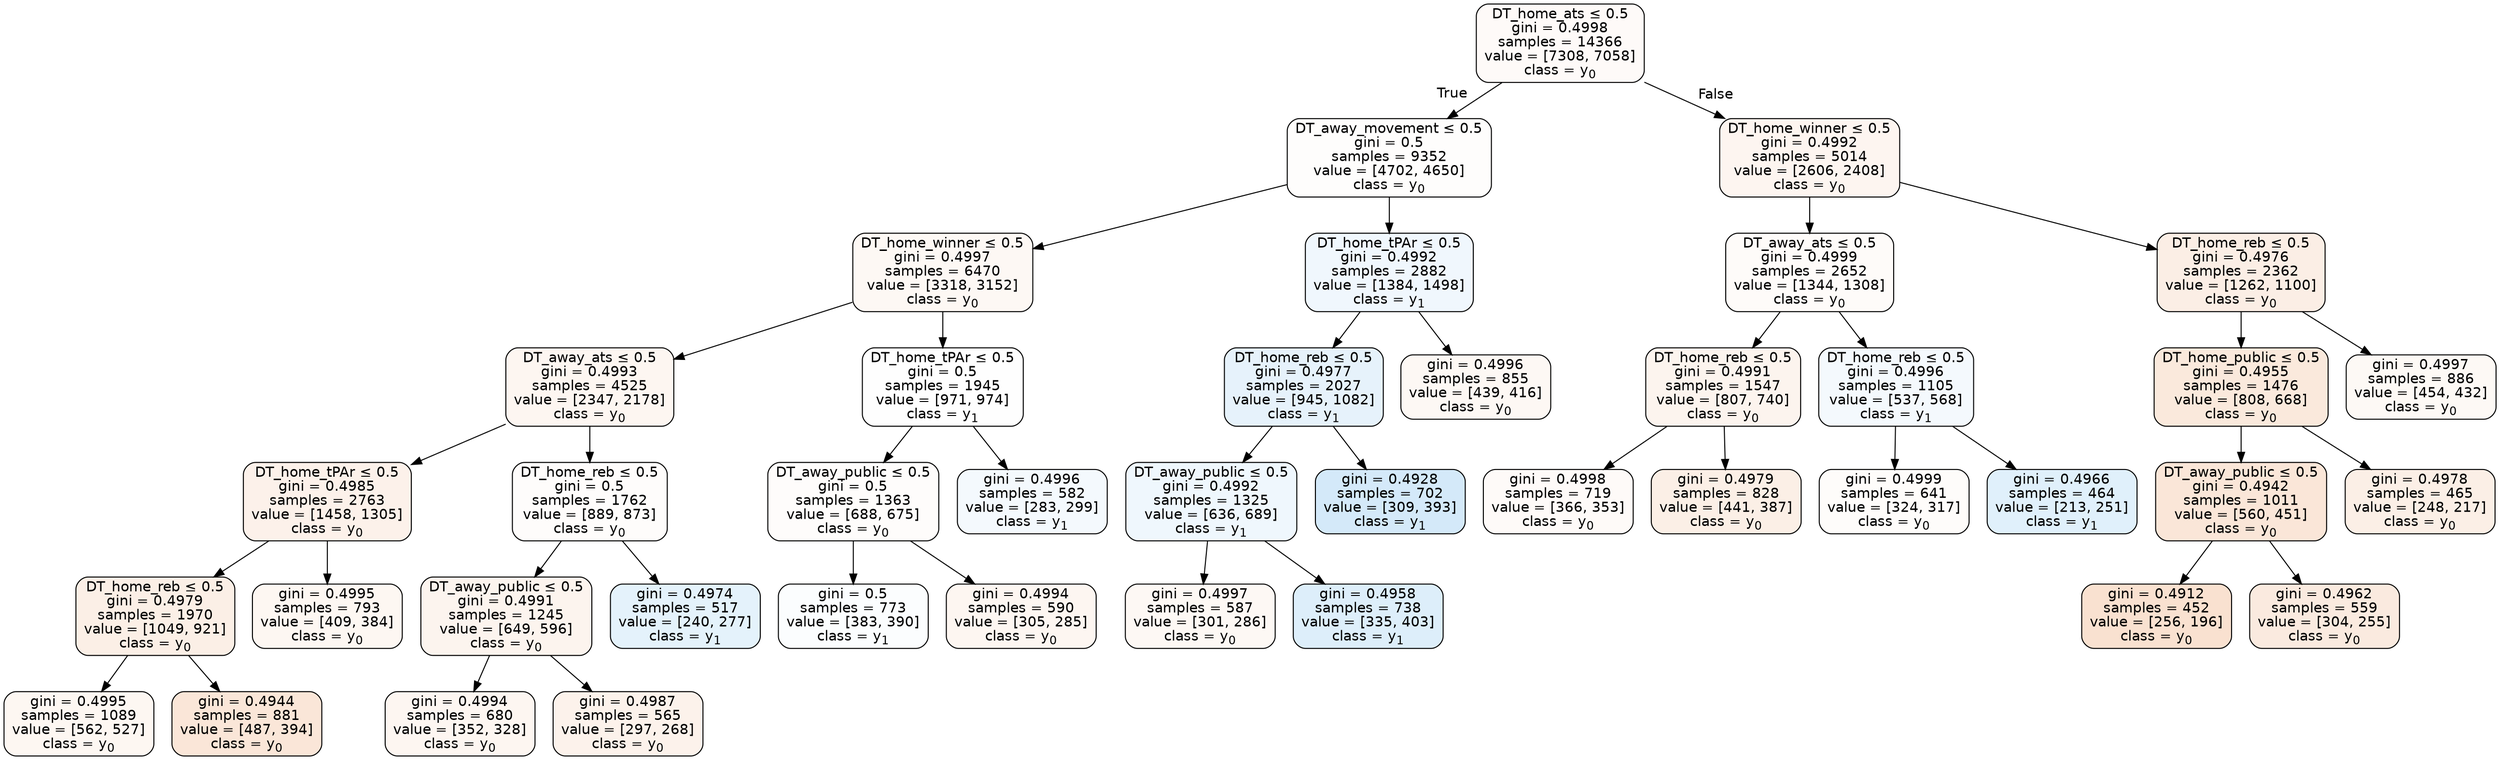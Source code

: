 digraph Tree {
node [shape=box, style="filled, rounded", color="black", fontname=helvetica] ;
edge [fontname=helvetica] ;
0 [label=<DT_home_ats &le; 0.5<br/>gini = 0.4998<br/>samples = 14366<br/>value = [7308, 7058]<br/>class = y<SUB>0</SUB>>, fillcolor="#e5813909"] ;
1 [label=<DT_away_movement &le; 0.5<br/>gini = 0.5<br/>samples = 9352<br/>value = [4702, 4650]<br/>class = y<SUB>0</SUB>>, fillcolor="#e5813903"] ;
0 -> 1 [labeldistance=2.5, labelangle=45, headlabel="True"] ;
2 [label=<DT_home_winner &le; 0.5<br/>gini = 0.4997<br/>samples = 6470<br/>value = [3318, 3152]<br/>class = y<SUB>0</SUB>>, fillcolor="#e581390d"] ;
1 -> 2 ;
3 [label=<DT_away_ats &le; 0.5<br/>gini = 0.4993<br/>samples = 4525<br/>value = [2347, 2178]<br/>class = y<SUB>0</SUB>>, fillcolor="#e5813912"] ;
2 -> 3 ;
4 [label=<DT_home_tPAr &le; 0.5<br/>gini = 0.4985<br/>samples = 2763<br/>value = [1458, 1305]<br/>class = y<SUB>0</SUB>>, fillcolor="#e581391b"] ;
3 -> 4 ;
5 [label=<DT_home_reb &le; 0.5<br/>gini = 0.4979<br/>samples = 1970<br/>value = [1049, 921]<br/>class = y<SUB>0</SUB>>, fillcolor="#e581391f"] ;
4 -> 5 ;
6 [label=<gini = 0.4995<br/>samples = 1089<br/>value = [562, 527]<br/>class = y<SUB>0</SUB>>, fillcolor="#e5813910"] ;
5 -> 6 ;
7 [label=<gini = 0.4944<br/>samples = 881<br/>value = [487, 394]<br/>class = y<SUB>0</SUB>>, fillcolor="#e5813931"] ;
5 -> 7 ;
8 [label=<gini = 0.4995<br/>samples = 793<br/>value = [409, 384]<br/>class = y<SUB>0</SUB>>, fillcolor="#e5813910"] ;
4 -> 8 ;
9 [label=<DT_home_reb &le; 0.5<br/>gini = 0.5<br/>samples = 1762<br/>value = [889, 873]<br/>class = y<SUB>0</SUB>>, fillcolor="#e5813905"] ;
3 -> 9 ;
10 [label=<DT_away_public &le; 0.5<br/>gini = 0.4991<br/>samples = 1245<br/>value = [649, 596]<br/>class = y<SUB>0</SUB>>, fillcolor="#e5813915"] ;
9 -> 10 ;
11 [label=<gini = 0.4994<br/>samples = 680<br/>value = [352, 328]<br/>class = y<SUB>0</SUB>>, fillcolor="#e5813911"] ;
10 -> 11 ;
12 [label=<gini = 0.4987<br/>samples = 565<br/>value = [297, 268]<br/>class = y<SUB>0</SUB>>, fillcolor="#e5813919"] ;
10 -> 12 ;
13 [label=<gini = 0.4974<br/>samples = 517<br/>value = [240, 277]<br/>class = y<SUB>1</SUB>>, fillcolor="#399de522"] ;
9 -> 13 ;
14 [label=<DT_home_tPAr &le; 0.5<br/>gini = 0.5<br/>samples = 1945<br/>value = [971, 974]<br/>class = y<SUB>1</SUB>>, fillcolor="#399de501"] ;
2 -> 14 ;
15 [label=<DT_away_public &le; 0.5<br/>gini = 0.5<br/>samples = 1363<br/>value = [688, 675]<br/>class = y<SUB>0</SUB>>, fillcolor="#e5813905"] ;
14 -> 15 ;
16 [label=<gini = 0.5<br/>samples = 773<br/>value = [383, 390]<br/>class = y<SUB>1</SUB>>, fillcolor="#399de505"] ;
15 -> 16 ;
17 [label=<gini = 0.4994<br/>samples = 590<br/>value = [305, 285]<br/>class = y<SUB>0</SUB>>, fillcolor="#e5813911"] ;
15 -> 17 ;
18 [label=<gini = 0.4996<br/>samples = 582<br/>value = [283, 299]<br/>class = y<SUB>1</SUB>>, fillcolor="#399de50e"] ;
14 -> 18 ;
19 [label=<DT_home_tPAr &le; 0.5<br/>gini = 0.4992<br/>samples = 2882<br/>value = [1384, 1498]<br/>class = y<SUB>1</SUB>>, fillcolor="#399de513"] ;
1 -> 19 ;
20 [label=<DT_home_reb &le; 0.5<br/>gini = 0.4977<br/>samples = 2027<br/>value = [945, 1082]<br/>class = y<SUB>1</SUB>>, fillcolor="#399de520"] ;
19 -> 20 ;
21 [label=<DT_away_public &le; 0.5<br/>gini = 0.4992<br/>samples = 1325<br/>value = [636, 689]<br/>class = y<SUB>1</SUB>>, fillcolor="#399de514"] ;
20 -> 21 ;
22 [label=<gini = 0.4997<br/>samples = 587<br/>value = [301, 286]<br/>class = y<SUB>0</SUB>>, fillcolor="#e581390d"] ;
21 -> 22 ;
23 [label=<gini = 0.4958<br/>samples = 738<br/>value = [335, 403]<br/>class = y<SUB>1</SUB>>, fillcolor="#399de52b"] ;
21 -> 23 ;
24 [label=<gini = 0.4928<br/>samples = 702<br/>value = [309, 393]<br/>class = y<SUB>1</SUB>>, fillcolor="#399de537"] ;
20 -> 24 ;
25 [label=<gini = 0.4996<br/>samples = 855<br/>value = [439, 416]<br/>class = y<SUB>0</SUB>>, fillcolor="#e581390d"] ;
19 -> 25 ;
26 [label=<DT_home_winner &le; 0.5<br/>gini = 0.4992<br/>samples = 5014<br/>value = [2606, 2408]<br/>class = y<SUB>0</SUB>>, fillcolor="#e5813913"] ;
0 -> 26 [labeldistance=2.5, labelangle=-45, headlabel="False"] ;
27 [label=<DT_away_ats &le; 0.5<br/>gini = 0.4999<br/>samples = 2652<br/>value = [1344, 1308]<br/>class = y<SUB>0</SUB>>, fillcolor="#e5813907"] ;
26 -> 27 ;
28 [label=<DT_home_reb &le; 0.5<br/>gini = 0.4991<br/>samples = 1547<br/>value = [807, 740]<br/>class = y<SUB>0</SUB>>, fillcolor="#e5813915"] ;
27 -> 28 ;
29 [label=<gini = 0.4998<br/>samples = 719<br/>value = [366, 353]<br/>class = y<SUB>0</SUB>>, fillcolor="#e5813909"] ;
28 -> 29 ;
30 [label=<gini = 0.4979<br/>samples = 828<br/>value = [441, 387]<br/>class = y<SUB>0</SUB>>, fillcolor="#e581391f"] ;
28 -> 30 ;
31 [label=<DT_home_reb &le; 0.5<br/>gini = 0.4996<br/>samples = 1105<br/>value = [537, 568]<br/>class = y<SUB>1</SUB>>, fillcolor="#399de50e"] ;
27 -> 31 ;
32 [label=<gini = 0.4999<br/>samples = 641<br/>value = [324, 317]<br/>class = y<SUB>0</SUB>>, fillcolor="#e5813906"] ;
31 -> 32 ;
33 [label=<gini = 0.4966<br/>samples = 464<br/>value = [213, 251]<br/>class = y<SUB>1</SUB>>, fillcolor="#399de527"] ;
31 -> 33 ;
34 [label=<DT_home_reb &le; 0.5<br/>gini = 0.4976<br/>samples = 2362<br/>value = [1262, 1100]<br/>class = y<SUB>0</SUB>>, fillcolor="#e5813921"] ;
26 -> 34 ;
35 [label=<DT_home_public &le; 0.5<br/>gini = 0.4955<br/>samples = 1476<br/>value = [808, 668]<br/>class = y<SUB>0</SUB>>, fillcolor="#e581392c"] ;
34 -> 35 ;
36 [label=<DT_away_public &le; 0.5<br/>gini = 0.4942<br/>samples = 1011<br/>value = [560, 451]<br/>class = y<SUB>0</SUB>>, fillcolor="#e5813932"] ;
35 -> 36 ;
37 [label=<gini = 0.4912<br/>samples = 452<br/>value = [256, 196]<br/>class = y<SUB>0</SUB>>, fillcolor="#e581393c"] ;
36 -> 37 ;
38 [label=<gini = 0.4962<br/>samples = 559<br/>value = [304, 255]<br/>class = y<SUB>0</SUB>>, fillcolor="#e5813929"] ;
36 -> 38 ;
39 [label=<gini = 0.4978<br/>samples = 465<br/>value = [248, 217]<br/>class = y<SUB>0</SUB>>, fillcolor="#e5813920"] ;
35 -> 39 ;
40 [label=<gini = 0.4997<br/>samples = 886<br/>value = [454, 432]<br/>class = y<SUB>0</SUB>>, fillcolor="#e581390c"] ;
34 -> 40 ;
}